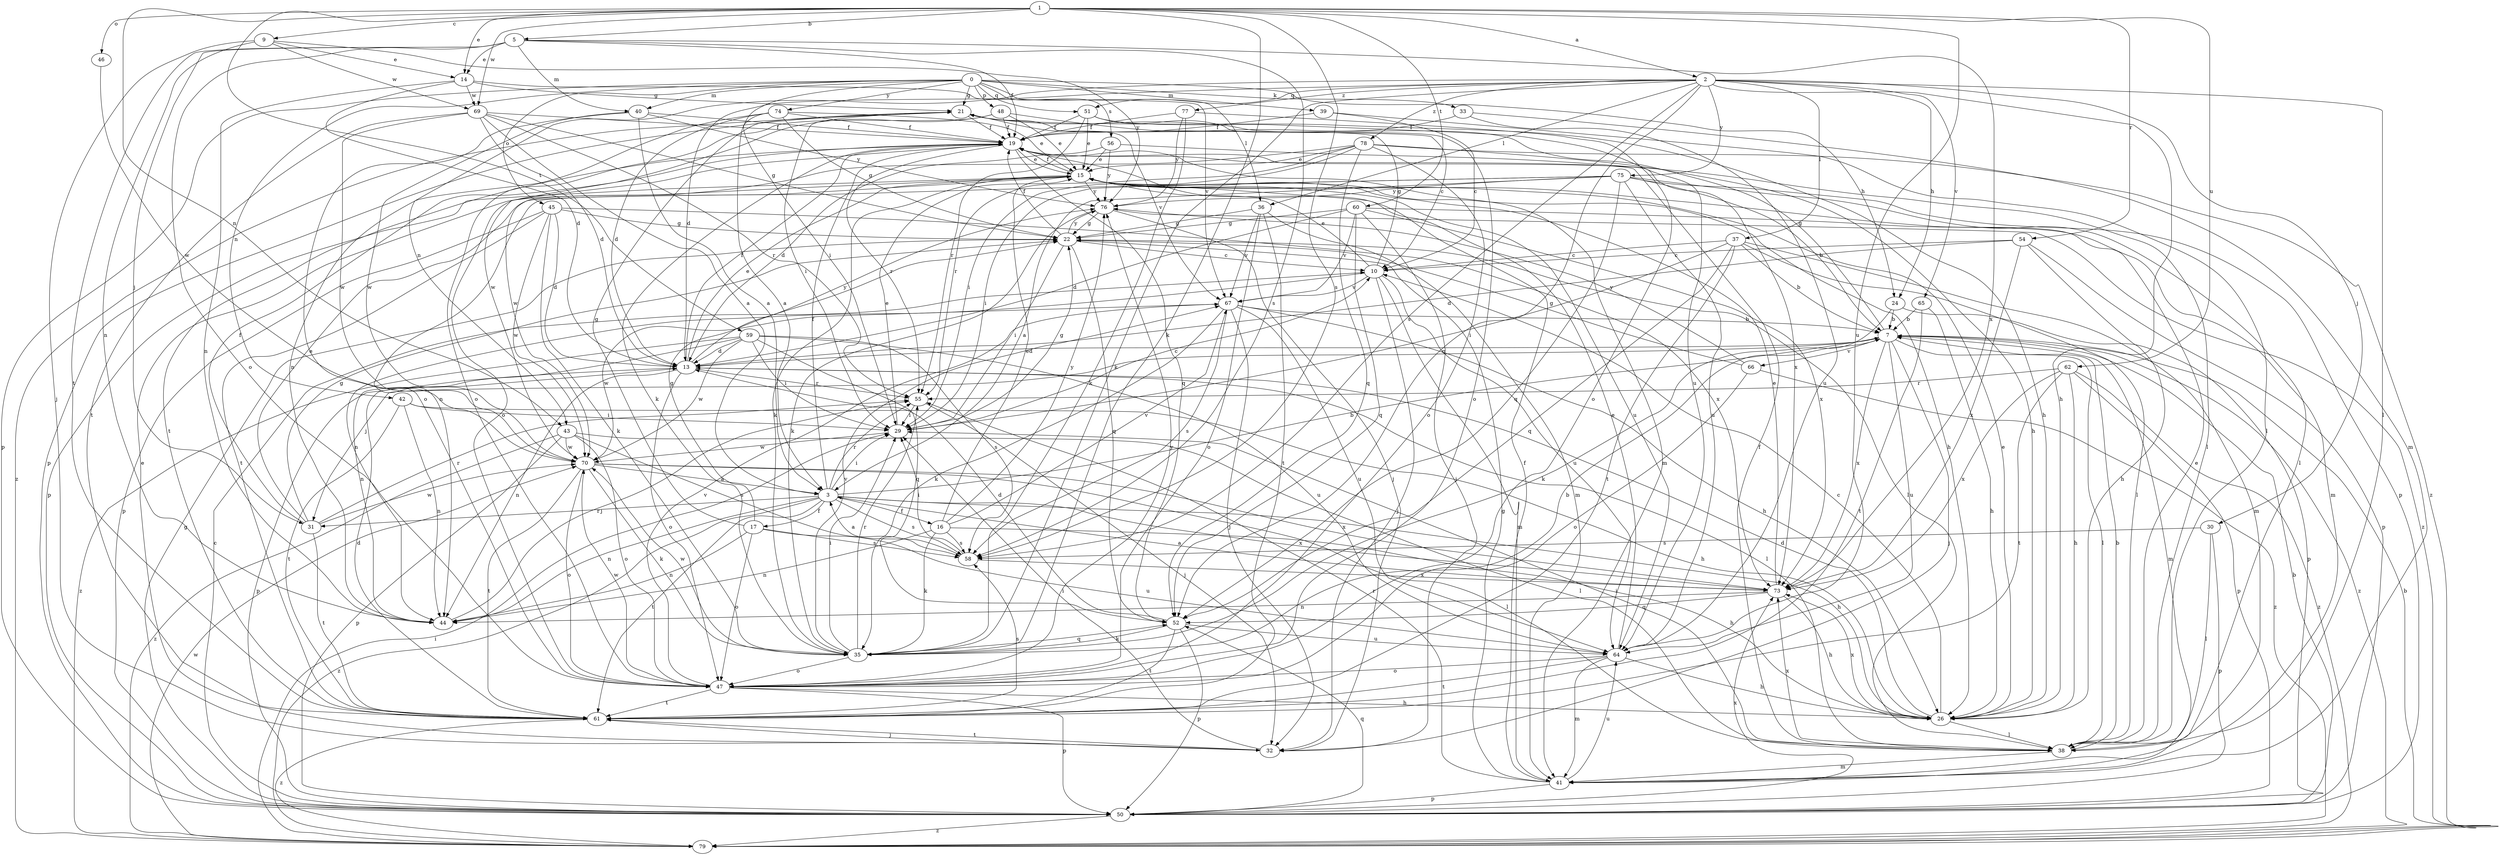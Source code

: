 strict digraph  {
0;
1;
2;
3;
5;
7;
9;
10;
13;
14;
15;
16;
17;
19;
21;
22;
24;
26;
29;
30;
31;
32;
33;
35;
36;
37;
38;
39;
40;
41;
42;
43;
44;
45;
46;
47;
48;
50;
51;
52;
54;
55;
56;
58;
59;
60;
61;
62;
64;
65;
66;
67;
69;
70;
73;
74;
75;
76;
77;
78;
79;
0 -> 21  [label=g];
0 -> 24  [label=h];
0 -> 29  [label=i];
0 -> 33  [label=k];
0 -> 36  [label=l];
0 -> 39  [label=m];
0 -> 40  [label=m];
0 -> 42  [label=n];
0 -> 45  [label=o];
0 -> 48  [label=p];
0 -> 50  [label=p];
0 -> 51  [label=q];
0 -> 56  [label=s];
0 -> 74  [label=y];
1 -> 2  [label=a];
1 -> 5  [label=b];
1 -> 9  [label=c];
1 -> 14  [label=e];
1 -> 35  [label=k];
1 -> 43  [label=n];
1 -> 46  [label=o];
1 -> 54  [label=r];
1 -> 58  [label=s];
1 -> 59  [label=t];
1 -> 60  [label=t];
1 -> 62  [label=u];
1 -> 64  [label=u];
1 -> 69  [label=w];
2 -> 13  [label=d];
2 -> 24  [label=h];
2 -> 26  [label=h];
2 -> 30  [label=j];
2 -> 35  [label=k];
2 -> 36  [label=l];
2 -> 37  [label=l];
2 -> 38  [label=l];
2 -> 43  [label=n];
2 -> 51  [label=q];
2 -> 52  [label=q];
2 -> 58  [label=s];
2 -> 65  [label=v];
2 -> 75  [label=y];
2 -> 77  [label=z];
2 -> 78  [label=z];
3 -> 7  [label=b];
3 -> 16  [label=f];
3 -> 17  [label=f];
3 -> 19  [label=f];
3 -> 26  [label=h];
3 -> 29  [label=i];
3 -> 31  [label=j];
3 -> 44  [label=n];
3 -> 55  [label=r];
3 -> 58  [label=s];
3 -> 61  [label=t];
3 -> 73  [label=x];
3 -> 79  [label=z];
5 -> 14  [label=e];
5 -> 19  [label=f];
5 -> 31  [label=j];
5 -> 40  [label=m];
5 -> 47  [label=o];
5 -> 58  [label=s];
5 -> 61  [label=t];
5 -> 73  [label=x];
7 -> 13  [label=d];
7 -> 21  [label=g];
7 -> 31  [label=j];
7 -> 32  [label=j];
7 -> 38  [label=l];
7 -> 41  [label=m];
7 -> 64  [label=u];
7 -> 66  [label=v];
7 -> 73  [label=x];
7 -> 79  [label=z];
9 -> 14  [label=e];
9 -> 32  [label=j];
9 -> 44  [label=n];
9 -> 69  [label=w];
9 -> 76  [label=y];
10 -> 15  [label=e];
10 -> 21  [label=g];
10 -> 32  [label=j];
10 -> 41  [label=m];
10 -> 44  [label=n];
10 -> 64  [label=u];
10 -> 67  [label=v];
13 -> 15  [label=e];
13 -> 19  [label=f];
13 -> 38  [label=l];
13 -> 44  [label=n];
13 -> 47  [label=o];
13 -> 50  [label=p];
13 -> 55  [label=r];
13 -> 76  [label=y];
14 -> 13  [label=d];
14 -> 21  [label=g];
14 -> 44  [label=n];
14 -> 67  [label=v];
14 -> 69  [label=w];
15 -> 19  [label=f];
15 -> 26  [label=h];
15 -> 35  [label=k];
15 -> 50  [label=p];
15 -> 64  [label=u];
15 -> 76  [label=y];
16 -> 15  [label=e];
16 -> 26  [label=h];
16 -> 35  [label=k];
16 -> 44  [label=n];
16 -> 58  [label=s];
16 -> 67  [label=v];
16 -> 76  [label=y];
17 -> 21  [label=g];
17 -> 22  [label=g];
17 -> 44  [label=n];
17 -> 47  [label=o];
17 -> 58  [label=s];
17 -> 64  [label=u];
19 -> 15  [label=e];
19 -> 35  [label=k];
19 -> 41  [label=m];
19 -> 47  [label=o];
19 -> 52  [label=q];
19 -> 55  [label=r];
19 -> 61  [label=t];
19 -> 73  [label=x];
21 -> 19  [label=f];
21 -> 26  [label=h];
21 -> 29  [label=i];
21 -> 50  [label=p];
21 -> 67  [label=v];
21 -> 79  [label=z];
22 -> 10  [label=c];
22 -> 19  [label=f];
22 -> 29  [label=i];
22 -> 38  [label=l];
22 -> 52  [label=q];
22 -> 76  [label=y];
24 -> 7  [label=b];
24 -> 35  [label=k];
24 -> 50  [label=p];
26 -> 10  [label=c];
26 -> 13  [label=d];
26 -> 15  [label=e];
26 -> 38  [label=l];
26 -> 73  [label=x];
29 -> 10  [label=c];
29 -> 15  [label=e];
29 -> 22  [label=g];
29 -> 70  [label=w];
30 -> 38  [label=l];
30 -> 50  [label=p];
30 -> 58  [label=s];
31 -> 15  [label=e];
31 -> 19  [label=f];
31 -> 22  [label=g];
31 -> 55  [label=r];
31 -> 61  [label=t];
31 -> 70  [label=w];
32 -> 15  [label=e];
32 -> 29  [label=i];
32 -> 61  [label=t];
33 -> 19  [label=f];
33 -> 41  [label=m];
33 -> 64  [label=u];
35 -> 7  [label=b];
35 -> 29  [label=i];
35 -> 47  [label=o];
35 -> 52  [label=q];
35 -> 55  [label=r];
35 -> 67  [label=v];
35 -> 70  [label=w];
36 -> 22  [label=g];
36 -> 41  [label=m];
36 -> 47  [label=o];
36 -> 61  [label=t];
36 -> 67  [label=v];
37 -> 7  [label=b];
37 -> 10  [label=c];
37 -> 29  [label=i];
37 -> 38  [label=l];
37 -> 41  [label=m];
37 -> 52  [label=q];
37 -> 61  [label=t];
38 -> 7  [label=b];
38 -> 15  [label=e];
38 -> 19  [label=f];
38 -> 29  [label=i];
38 -> 41  [label=m];
38 -> 73  [label=x];
39 -> 10  [label=c];
39 -> 19  [label=f];
39 -> 38  [label=l];
40 -> 3  [label=a];
40 -> 19  [label=f];
40 -> 47  [label=o];
40 -> 70  [label=w];
40 -> 76  [label=y];
41 -> 19  [label=f];
41 -> 22  [label=g];
41 -> 50  [label=p];
41 -> 55  [label=r];
41 -> 64  [label=u];
42 -> 26  [label=h];
42 -> 29  [label=i];
42 -> 44  [label=n];
42 -> 61  [label=t];
43 -> 38  [label=l];
43 -> 47  [label=o];
43 -> 50  [label=p];
43 -> 58  [label=s];
43 -> 70  [label=w];
43 -> 79  [label=z];
44 -> 55  [label=r];
45 -> 13  [label=d];
45 -> 22  [label=g];
45 -> 35  [label=k];
45 -> 50  [label=p];
45 -> 61  [label=t];
45 -> 70  [label=w];
45 -> 73  [label=x];
46 -> 70  [label=w];
47 -> 26  [label=h];
47 -> 50  [label=p];
47 -> 61  [label=t];
47 -> 67  [label=v];
47 -> 70  [label=w];
47 -> 76  [label=y];
48 -> 10  [label=c];
48 -> 15  [label=e];
48 -> 19  [label=f];
48 -> 47  [label=o];
48 -> 70  [label=w];
50 -> 7  [label=b];
50 -> 10  [label=c];
50 -> 22  [label=g];
50 -> 52  [label=q];
50 -> 73  [label=x];
50 -> 79  [label=z];
51 -> 15  [label=e];
51 -> 19  [label=f];
51 -> 47  [label=o];
51 -> 55  [label=r];
51 -> 64  [label=u];
52 -> 13  [label=d];
52 -> 35  [label=k];
52 -> 50  [label=p];
52 -> 61  [label=t];
52 -> 64  [label=u];
54 -> 10  [label=c];
54 -> 13  [label=d];
54 -> 26  [label=h];
54 -> 50  [label=p];
54 -> 73  [label=x];
55 -> 29  [label=i];
55 -> 32  [label=j];
56 -> 13  [label=d];
56 -> 15  [label=e];
56 -> 38  [label=l];
56 -> 76  [label=y];
58 -> 3  [label=a];
58 -> 29  [label=i];
58 -> 73  [label=x];
59 -> 13  [label=d];
59 -> 29  [label=i];
59 -> 44  [label=n];
59 -> 52  [label=q];
59 -> 58  [label=s];
59 -> 64  [label=u];
59 -> 70  [label=w];
59 -> 79  [label=z];
60 -> 13  [label=d];
60 -> 22  [label=g];
60 -> 32  [label=j];
60 -> 41  [label=m];
60 -> 52  [label=q];
60 -> 67  [label=v];
60 -> 73  [label=x];
61 -> 13  [label=d];
61 -> 32  [label=j];
61 -> 58  [label=s];
61 -> 79  [label=z];
62 -> 26  [label=h];
62 -> 50  [label=p];
62 -> 55  [label=r];
62 -> 61  [label=t];
62 -> 73  [label=x];
62 -> 79  [label=z];
64 -> 15  [label=e];
64 -> 26  [label=h];
64 -> 41  [label=m];
64 -> 47  [label=o];
64 -> 61  [label=t];
65 -> 7  [label=b];
65 -> 26  [label=h];
65 -> 61  [label=t];
66 -> 22  [label=g];
66 -> 47  [label=o];
66 -> 76  [label=y];
66 -> 79  [label=z];
67 -> 7  [label=b];
67 -> 26  [label=h];
67 -> 32  [label=j];
67 -> 35  [label=k];
67 -> 58  [label=s];
67 -> 64  [label=u];
67 -> 70  [label=w];
69 -> 3  [label=a];
69 -> 13  [label=d];
69 -> 19  [label=f];
69 -> 22  [label=g];
69 -> 55  [label=r];
69 -> 61  [label=t];
69 -> 70  [label=w];
70 -> 3  [label=a];
70 -> 35  [label=k];
70 -> 38  [label=l];
70 -> 47  [label=o];
70 -> 61  [label=t];
70 -> 73  [label=x];
73 -> 3  [label=a];
73 -> 15  [label=e];
73 -> 26  [label=h];
73 -> 44  [label=n];
73 -> 52  [label=q];
74 -> 3  [label=a];
74 -> 13  [label=d];
74 -> 15  [label=e];
74 -> 19  [label=f];
74 -> 22  [label=g];
74 -> 44  [label=n];
75 -> 3  [label=a];
75 -> 7  [label=b];
75 -> 29  [label=i];
75 -> 38  [label=l];
75 -> 44  [label=n];
75 -> 50  [label=p];
75 -> 52  [label=q];
75 -> 64  [label=u];
75 -> 76  [label=y];
76 -> 22  [label=g];
76 -> 32  [label=j];
76 -> 35  [label=k];
76 -> 79  [label=z];
77 -> 19  [label=f];
77 -> 35  [label=k];
77 -> 47  [label=o];
77 -> 76  [label=y];
78 -> 15  [label=e];
78 -> 26  [label=h];
78 -> 29  [label=i];
78 -> 47  [label=o];
78 -> 52  [label=q];
78 -> 55  [label=r];
78 -> 70  [label=w];
78 -> 79  [label=z];
79 -> 7  [label=b];
79 -> 29  [label=i];
79 -> 70  [label=w];
}
